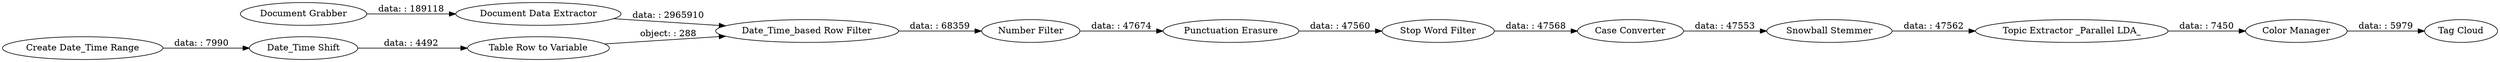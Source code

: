 digraph {
	"-4964739333799748504_1" [label="Document Grabber"]
	"-4964739333799748504_40" [label="Date_Time Shift"]
	"-4964739333799748504_35" [label="Stop Word Filter"]
	"-4964739333799748504_2" [label="Document Data Extractor"]
	"-4964739333799748504_42" [label="Table Row to Variable"]
	"-4964739333799748504_38" [label="Snowball Stemmer"]
	"-4964739333799748504_32" [label="Color Manager"]
	"-4964739333799748504_31" [label="Case Converter"]
	"-4964739333799748504_37" [label="Punctuation Erasure"]
	"-4964739333799748504_34" [label="Tag Cloud"]
	"-4964739333799748504_41" [label="Create Date_Time Range"]
	"-4964739333799748504_30" [label="Date_Time_based Row Filter"]
	"-4964739333799748504_39" [label="Topic Extractor _Parallel LDA_"]
	"-4964739333799748504_36" [label="Number Filter"]
	"-4964739333799748504_31" -> "-4964739333799748504_38" [label="data: : 47553"]
	"-4964739333799748504_36" -> "-4964739333799748504_37" [label="data: : 47674"]
	"-4964739333799748504_35" -> "-4964739333799748504_31" [label="data: : 47568"]
	"-4964739333799748504_40" -> "-4964739333799748504_42" [label="data: : 4492"]
	"-4964739333799748504_32" -> "-4964739333799748504_34" [label="data: : 5979"]
	"-4964739333799748504_2" -> "-4964739333799748504_30" [label="data: : 2965910"]
	"-4964739333799748504_37" -> "-4964739333799748504_35" [label="data: : 47560"]
	"-4964739333799748504_41" -> "-4964739333799748504_40" [label="data: : 7990"]
	"-4964739333799748504_1" -> "-4964739333799748504_2" [label="data: : 189118"]
	"-4964739333799748504_39" -> "-4964739333799748504_32" [label="data: : 7450"]
	"-4964739333799748504_42" -> "-4964739333799748504_30" [label="object: : 288"]
	"-4964739333799748504_38" -> "-4964739333799748504_39" [label="data: : 47562"]
	"-4964739333799748504_30" -> "-4964739333799748504_36" [label="data: : 68359"]
	rankdir=LR
}
